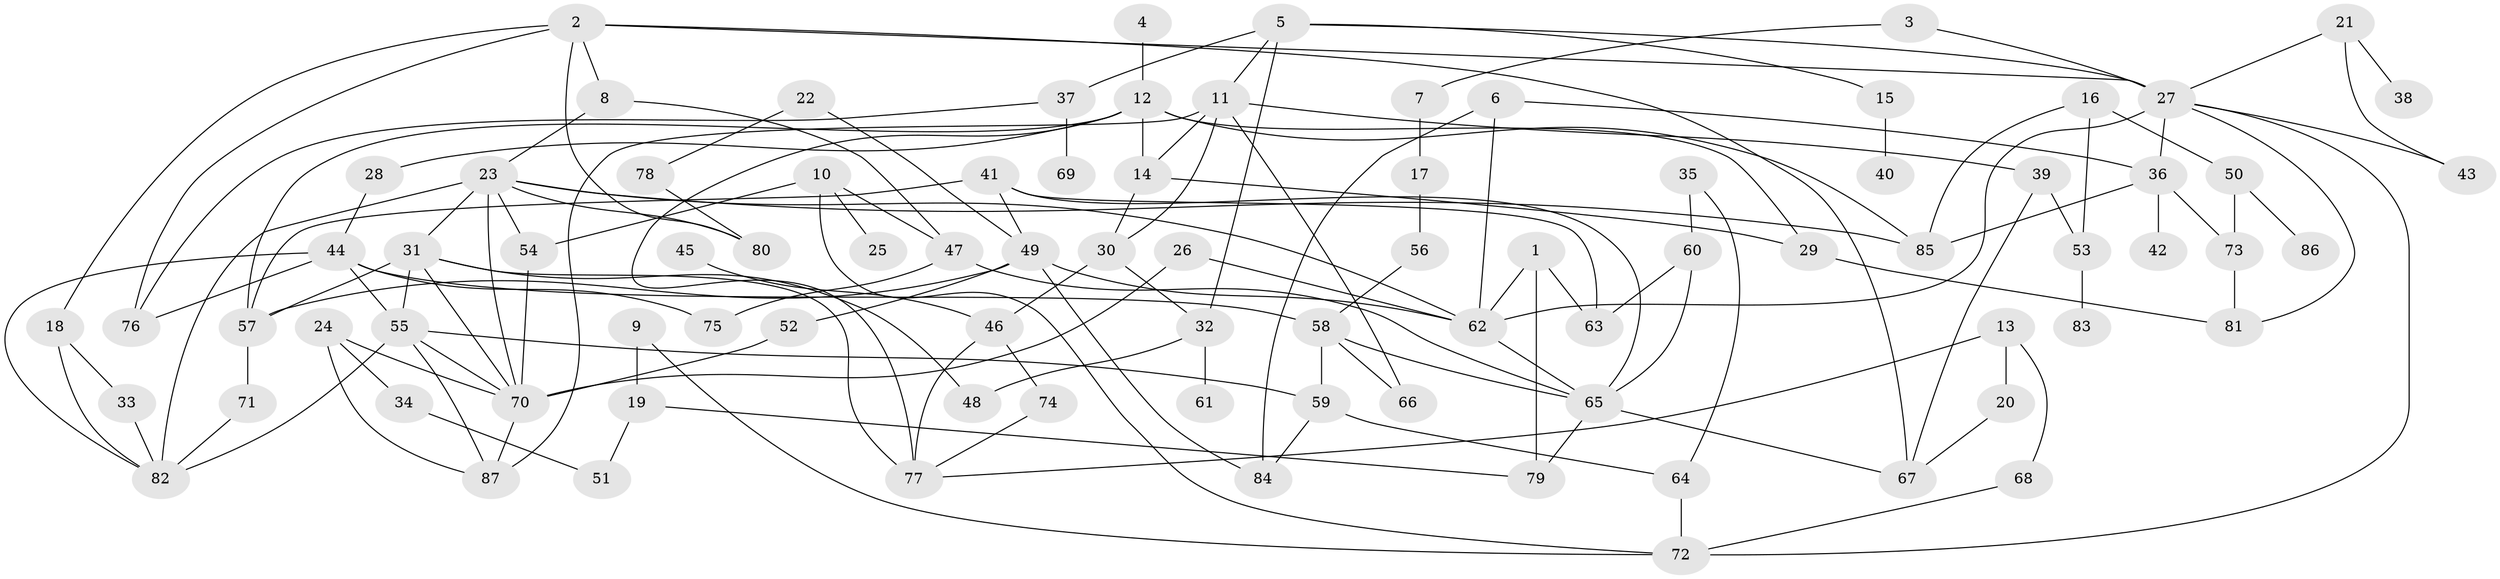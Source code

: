 // original degree distribution, {9: 0.006944444444444444, 8: 0.013888888888888888, 3: 0.24305555555555555, 6: 0.05555555555555555, 4: 0.10416666666666667, 2: 0.3402777777777778, 5: 0.0625, 1: 0.1736111111111111}
// Generated by graph-tools (version 1.1) at 2025/36/03/04/25 23:36:04]
// undirected, 87 vertices, 145 edges
graph export_dot {
  node [color=gray90,style=filled];
  1;
  2;
  3;
  4;
  5;
  6;
  7;
  8;
  9;
  10;
  11;
  12;
  13;
  14;
  15;
  16;
  17;
  18;
  19;
  20;
  21;
  22;
  23;
  24;
  25;
  26;
  27;
  28;
  29;
  30;
  31;
  32;
  33;
  34;
  35;
  36;
  37;
  38;
  39;
  40;
  41;
  42;
  43;
  44;
  45;
  46;
  47;
  48;
  49;
  50;
  51;
  52;
  53;
  54;
  55;
  56;
  57;
  58;
  59;
  60;
  61;
  62;
  63;
  64;
  65;
  66;
  67;
  68;
  69;
  70;
  71;
  72;
  73;
  74;
  75;
  76;
  77;
  78;
  79;
  80;
  81;
  82;
  83;
  84;
  85;
  86;
  87;
  1 -- 62 [weight=1.0];
  1 -- 63 [weight=1.0];
  1 -- 79 [weight=1.0];
  2 -- 8 [weight=1.0];
  2 -- 18 [weight=1.0];
  2 -- 27 [weight=1.0];
  2 -- 67 [weight=1.0];
  2 -- 76 [weight=1.0];
  2 -- 80 [weight=1.0];
  3 -- 7 [weight=1.0];
  3 -- 27 [weight=1.0];
  4 -- 12 [weight=1.0];
  5 -- 11 [weight=1.0];
  5 -- 15 [weight=1.0];
  5 -- 27 [weight=1.0];
  5 -- 32 [weight=1.0];
  5 -- 37 [weight=1.0];
  6 -- 36 [weight=1.0];
  6 -- 62 [weight=1.0];
  6 -- 84 [weight=1.0];
  7 -- 17 [weight=1.0];
  8 -- 23 [weight=1.0];
  8 -- 47 [weight=1.0];
  9 -- 19 [weight=1.0];
  9 -- 72 [weight=1.0];
  10 -- 25 [weight=1.0];
  10 -- 47 [weight=1.0];
  10 -- 54 [weight=1.0];
  10 -- 72 [weight=1.0];
  11 -- 14 [weight=1.0];
  11 -- 30 [weight=1.0];
  11 -- 39 [weight=1.0];
  11 -- 66 [weight=1.0];
  11 -- 87 [weight=1.0];
  12 -- 14 [weight=1.0];
  12 -- 28 [weight=1.0];
  12 -- 29 [weight=1.0];
  12 -- 57 [weight=1.0];
  12 -- 77 [weight=1.0];
  12 -- 85 [weight=1.0];
  13 -- 20 [weight=1.0];
  13 -- 68 [weight=1.0];
  13 -- 77 [weight=1.0];
  14 -- 29 [weight=1.0];
  14 -- 30 [weight=1.0];
  15 -- 40 [weight=1.0];
  16 -- 50 [weight=1.0];
  16 -- 53 [weight=1.0];
  16 -- 85 [weight=1.0];
  17 -- 56 [weight=1.0];
  18 -- 33 [weight=1.0];
  18 -- 82 [weight=1.0];
  19 -- 51 [weight=1.0];
  19 -- 79 [weight=1.0];
  20 -- 67 [weight=1.0];
  21 -- 27 [weight=1.0];
  21 -- 38 [weight=1.0];
  21 -- 43 [weight=1.0];
  22 -- 49 [weight=1.0];
  22 -- 78 [weight=1.0];
  23 -- 31 [weight=1.0];
  23 -- 54 [weight=1.0];
  23 -- 62 [weight=1.0];
  23 -- 70 [weight=1.0];
  23 -- 80 [weight=1.0];
  23 -- 82 [weight=1.0];
  23 -- 85 [weight=1.0];
  24 -- 34 [weight=1.0];
  24 -- 70 [weight=1.0];
  24 -- 87 [weight=1.0];
  26 -- 62 [weight=1.0];
  26 -- 70 [weight=1.0];
  27 -- 36 [weight=1.0];
  27 -- 43 [weight=1.0];
  27 -- 62 [weight=1.0];
  27 -- 72 [weight=1.0];
  27 -- 81 [weight=1.0];
  28 -- 44 [weight=1.0];
  29 -- 81 [weight=1.0];
  30 -- 32 [weight=1.0];
  30 -- 46 [weight=1.0];
  31 -- 48 [weight=1.0];
  31 -- 55 [weight=1.0];
  31 -- 57 [weight=1.0];
  31 -- 70 [weight=1.0];
  31 -- 77 [weight=1.0];
  32 -- 48 [weight=1.0];
  32 -- 61 [weight=1.0];
  33 -- 82 [weight=1.0];
  34 -- 51 [weight=1.0];
  35 -- 60 [weight=1.0];
  35 -- 64 [weight=1.0];
  36 -- 42 [weight=1.0];
  36 -- 73 [weight=1.0];
  36 -- 85 [weight=1.0];
  37 -- 69 [weight=1.0];
  37 -- 76 [weight=1.0];
  39 -- 53 [weight=1.0];
  39 -- 67 [weight=1.0];
  41 -- 49 [weight=1.0];
  41 -- 57 [weight=1.0];
  41 -- 63 [weight=1.0];
  41 -- 65 [weight=1.0];
  44 -- 55 [weight=1.0];
  44 -- 58 [weight=1.0];
  44 -- 75 [weight=1.0];
  44 -- 76 [weight=1.0];
  44 -- 82 [weight=1.0];
  45 -- 46 [weight=1.0];
  46 -- 74 [weight=1.0];
  46 -- 77 [weight=1.0];
  47 -- 65 [weight=1.0];
  47 -- 75 [weight=1.0];
  49 -- 52 [weight=1.0];
  49 -- 57 [weight=1.0];
  49 -- 62 [weight=1.0];
  49 -- 84 [weight=1.0];
  50 -- 73 [weight=1.0];
  50 -- 86 [weight=1.0];
  52 -- 70 [weight=1.0];
  53 -- 83 [weight=1.0];
  54 -- 70 [weight=1.0];
  55 -- 59 [weight=2.0];
  55 -- 70 [weight=1.0];
  55 -- 82 [weight=1.0];
  55 -- 87 [weight=1.0];
  56 -- 58 [weight=1.0];
  57 -- 71 [weight=1.0];
  58 -- 59 [weight=1.0];
  58 -- 65 [weight=1.0];
  58 -- 66 [weight=1.0];
  59 -- 64 [weight=1.0];
  59 -- 84 [weight=1.0];
  60 -- 63 [weight=1.0];
  60 -- 65 [weight=1.0];
  62 -- 65 [weight=1.0];
  64 -- 72 [weight=1.0];
  65 -- 67 [weight=1.0];
  65 -- 79 [weight=1.0];
  68 -- 72 [weight=1.0];
  70 -- 87 [weight=1.0];
  71 -- 82 [weight=1.0];
  73 -- 81 [weight=1.0];
  74 -- 77 [weight=1.0];
  78 -- 80 [weight=1.0];
}
